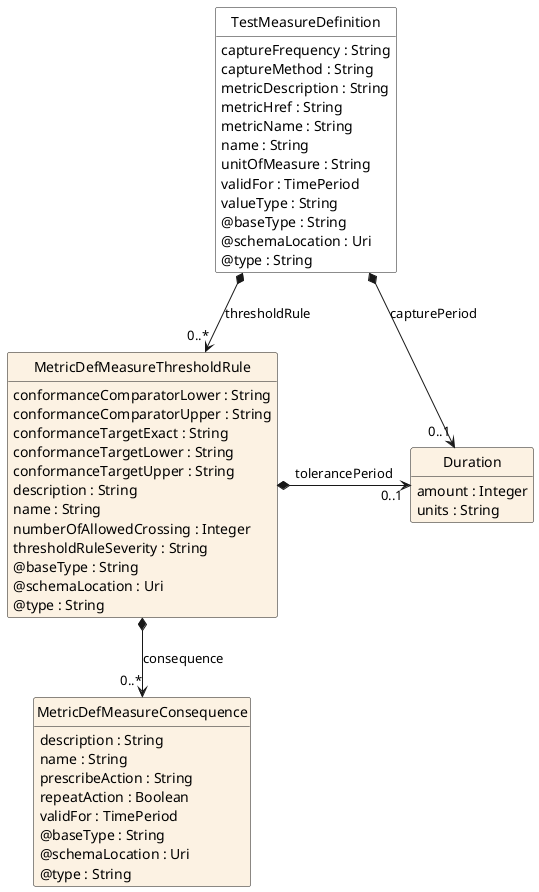 @startuml
hide circle
hide methods
hide stereotype
show <<Enumeration>> stereotype
skinparam class {
   BackgroundColor<<Enumeration>> #E6F5F7
   BackgroundColor<<Ref>> #FFFFE0
   BackgroundColor<<Pivot>> #FFFFFFF
   BackgroundColor<<SimpleType>> #E2F0DA
   BackgroundColor #FCF2E3
}

class TestMeasureDefinition <<Pivot>> {
    captureFrequency : String
    captureMethod : String
    metricDescription : String
    metricHref : String
    metricName : String
    name : String
    unitOfMeasure : String
    validFor : TimePeriod
    valueType : String
    @baseType : String
    @schemaLocation : Uri
    @type : String
}

class Duration  {
    amount : Integer
    units : String
}

class MetricDefMeasureThresholdRule  {
    conformanceComparatorLower : String
    conformanceComparatorUpper : String
    conformanceTargetExact : String
    conformanceTargetLower : String
    conformanceTargetUpper : String
    description : String
    name : String
    numberOfAllowedCrossing : Integer
    thresholdRuleSeverity : String
    @baseType : String
    @schemaLocation : Uri
    @type : String
}

class MetricDefMeasureConsequence  {
    description : String
    name : String
    prescribeAction : String
    repeatAction : Boolean
    validFor : TimePeriod
    @baseType : String
    @schemaLocation : Uri
    @type : String
}

TestMeasureDefinition *-->  "0..1" Duration : capturePeriod

TestMeasureDefinition *-->  "0..*" MetricDefMeasureThresholdRule : thresholdRule

MetricDefMeasureThresholdRule *-right-> "0..1" Duration : tolerancePeriod

MetricDefMeasureThresholdRule *-->  "0..*" MetricDefMeasureConsequence : consequence

@enduml